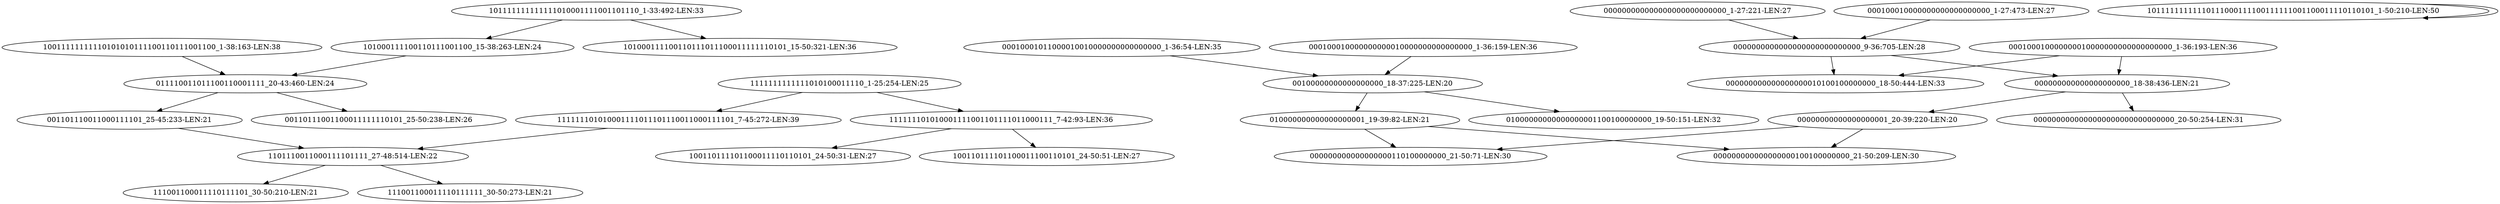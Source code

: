 digraph G {
    "1101110011000111101111_27-48:514-LEN:22" -> "111001100011110111101_30-50:210-LEN:21";
    "1101110011000111101111_27-48:514-LEN:22" -> "111001100011110111111_30-50:273-LEN:21";
    "10011111111110101010111100110111001100_1-38:163-LEN:38" -> "011110011011100110001111_20-43:460-LEN:24";
    "101000111100110111001100_15-38:263-LEN:24" -> "011110011011100110001111_20-43:460-LEN:24";
    "00010001011000010010000000000000000_1-36:54-LEN:35" -> "00100000000000000000_18-37:225-LEN:20";
    "001101110011000111101_25-45:233-LEN:21" -> "1101110011000111101111_27-48:514-LEN:22";
    "000000000000000000000000000_1-27:221-LEN:27" -> "0000000000000000000000000000_9-36:705-LEN:28";
    "010000000000000000001_19-39:82-LEN:21" -> "000000000000000000110100000000_21-50:71-LEN:30";
    "010000000000000000001_19-39:82-LEN:21" -> "000000000000000000100100000000_21-50:209-LEN:30";
    "101111111111111010001111001101110_1-33:492-LEN:33" -> "101000111100110111011100011111110101_15-50:321-LEN:36";
    "101111111111111010001111001101110_1-33:492-LEN:33" -> "101000111100110111001100_15-38:263-LEN:24";
    "0000000000000000000000000000_9-36:705-LEN:28" -> "000000000000000000000_18-38:436-LEN:21";
    "0000000000000000000000000000_9-36:705-LEN:28" -> "000000000000000000010100100000000_18-50:444-LEN:33";
    "000100010000000000000000000_1-27:473-LEN:27" -> "0000000000000000000000000000_9-36:705-LEN:28";
    "000100010000000000010000000000000000_1-36:159-LEN:36" -> "00100000000000000000_18-37:225-LEN:20";
    "011110011011100110001111_20-43:460-LEN:24" -> "001101110011000111101_25-45:233-LEN:21";
    "011110011011100110001111_20-43:460-LEN:24" -> "00110111001100011111110101_25-50:238-LEN:26";
    "111111101010001111001101111011000111_7-42:93-LEN:36" -> "100110111101100011110110101_24-50:31-LEN:27";
    "111111101010001111001101111011000111_7-42:93-LEN:36" -> "100110111101100011100110101_24-50:51-LEN:27";
    "10111111111110111000111100111111001100011110110101_1-50:210-LEN:50" -> "10111111111110111000111100111111001100011110110101_1-50:210-LEN:50";
    "111111101010001111011101110011000111101_7-45:272-LEN:39" -> "1101110011000111101111_27-48:514-LEN:22";
    "000000000000000000000_18-38:436-LEN:21" -> "0000000000000000000000000000000_20-50:254-LEN:31";
    "000000000000000000000_18-38:436-LEN:21" -> "00000000000000000001_20-39:220-LEN:20";
    "000100010000000010000000000000000000_1-36:193-LEN:36" -> "000000000000000000000_18-38:436-LEN:21";
    "000100010000000010000000000000000000_1-36:193-LEN:36" -> "000000000000000000010100100000000_18-50:444-LEN:33";
    "00100000000000000000_18-37:225-LEN:20" -> "010000000000000000001_19-39:82-LEN:21";
    "00100000000000000000_18-37:225-LEN:20" -> "01000000000000000001100100000000_19-50:151-LEN:32";
    "1111111111111010100011110_1-25:254-LEN:25" -> "111111101010001111001101111011000111_7-42:93-LEN:36";
    "1111111111111010100011110_1-25:254-LEN:25" -> "111111101010001111011101110011000111101_7-45:272-LEN:39";
    "00000000000000000001_20-39:220-LEN:20" -> "000000000000000000110100000000_21-50:71-LEN:30";
    "00000000000000000001_20-39:220-LEN:20" -> "000000000000000000100100000000_21-50:209-LEN:30";
}
